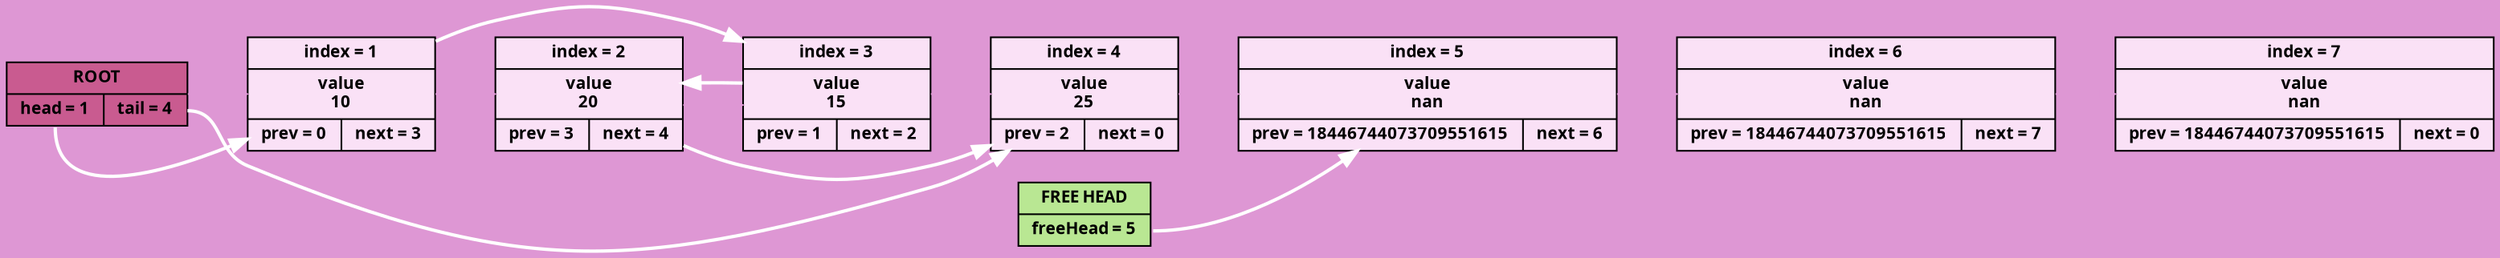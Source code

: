 digraph
{
rankdir = LR;
node[shape = record, color = "#000000", fontname = "Fira Code Bold", fontsize = 10];
bgcolor = "#de97d4";
ROOT[style = "filled", fillcolor = "#c95b90", label = "ROOT|{<head>head = 1|<tail>tail = 4}"];
FREE_HEAD[style = "filled", fillcolor = "#b9e793", label = "FREE HEAD|<freeHead>freeHead = 5"];
CELL_1[style = "filled", fillcolor = "#fae1f6", label = "index = 1|value\n10|{prev = 0|next = 3}"];
CELL_2[style = "filled", fillcolor = "#fae1f6", label = "index = 2|value\n20|{prev = 3|next = 4}"];
CELL_3[style = "filled", fillcolor = "#fae1f6", label = "index = 3|value\n15|{prev = 1|next = 2}"];
CELL_4[style = "filled", fillcolor = "#fae1f6", label = "index = 4|value\n25|{prev = 2|next = 0}"];
CELL_5[style = "filled", fillcolor = "#fae1f6", label = "index = 5|value\nnan|{prev = 18446744073709551615|next = 6}"];
CELL_6[style = "filled", fillcolor = "#fae1f6", label = "index = 6|value\nnan|{prev = 18446744073709551615|next = 7}"];
CELL_7[style = "filled", fillcolor = "#fae1f6", label = "index = 7|value\nnan|{prev = 18446744073709551615|next = 0}"];
ROOT->CELL_1->CELL_2->CELL_3->CELL_4->CELL_5->CELL_6->CELL_7 [weight = 1000000000, color = "#de97d4"];
ROOT:head->CELL_1 [style = "bold", color = white];
ROOT:tail->CELL_4 [style = "bold", color = white];
CELL_1->CELL_3->CELL_2->CELL_4[style = "bold", color = white];
FREE_HEAD:freeHead->CELL_5[style = "bold", color = white];
}
